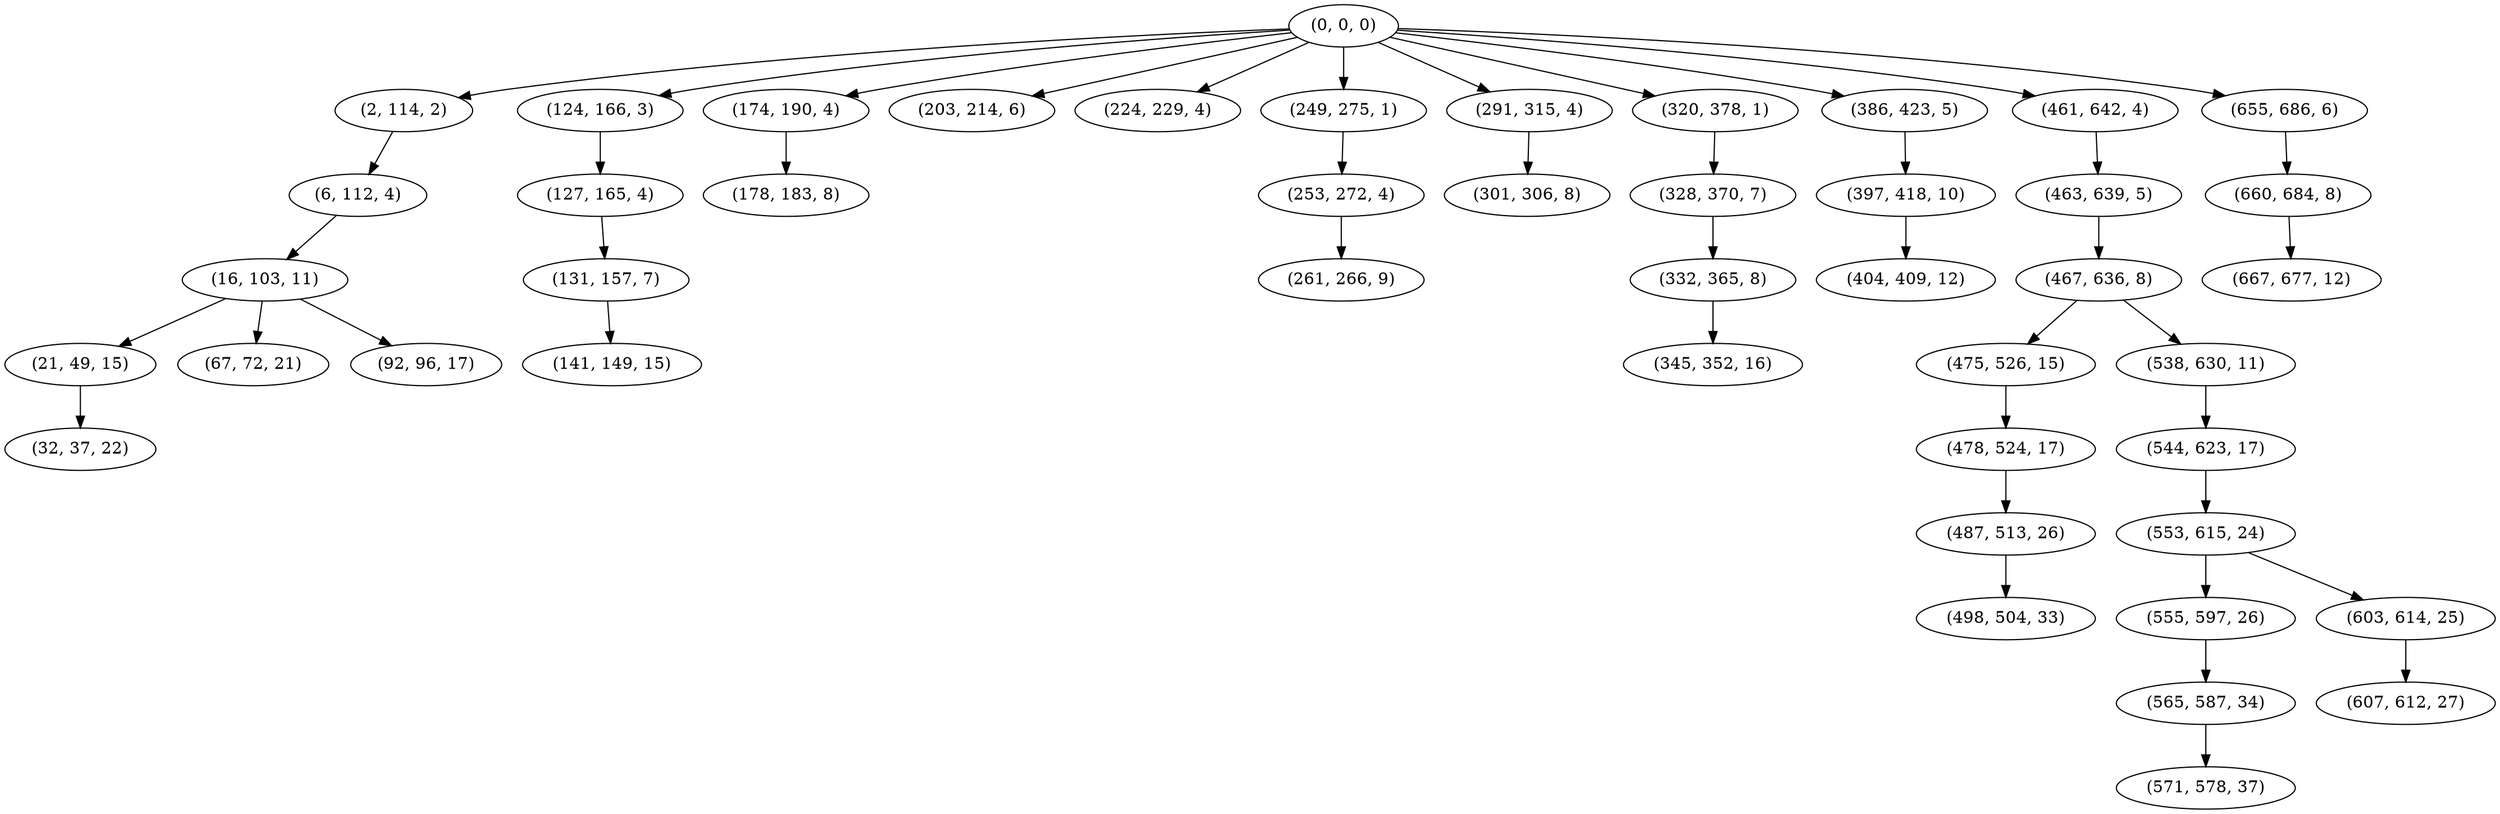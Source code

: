 digraph tree {
    "(0, 0, 0)";
    "(2, 114, 2)";
    "(6, 112, 4)";
    "(16, 103, 11)";
    "(21, 49, 15)";
    "(32, 37, 22)";
    "(67, 72, 21)";
    "(92, 96, 17)";
    "(124, 166, 3)";
    "(127, 165, 4)";
    "(131, 157, 7)";
    "(141, 149, 15)";
    "(174, 190, 4)";
    "(178, 183, 8)";
    "(203, 214, 6)";
    "(224, 229, 4)";
    "(249, 275, 1)";
    "(253, 272, 4)";
    "(261, 266, 9)";
    "(291, 315, 4)";
    "(301, 306, 8)";
    "(320, 378, 1)";
    "(328, 370, 7)";
    "(332, 365, 8)";
    "(345, 352, 16)";
    "(386, 423, 5)";
    "(397, 418, 10)";
    "(404, 409, 12)";
    "(461, 642, 4)";
    "(463, 639, 5)";
    "(467, 636, 8)";
    "(475, 526, 15)";
    "(478, 524, 17)";
    "(487, 513, 26)";
    "(498, 504, 33)";
    "(538, 630, 11)";
    "(544, 623, 17)";
    "(553, 615, 24)";
    "(555, 597, 26)";
    "(565, 587, 34)";
    "(571, 578, 37)";
    "(603, 614, 25)";
    "(607, 612, 27)";
    "(655, 686, 6)";
    "(660, 684, 8)";
    "(667, 677, 12)";
    "(0, 0, 0)" -> "(2, 114, 2)";
    "(0, 0, 0)" -> "(124, 166, 3)";
    "(0, 0, 0)" -> "(174, 190, 4)";
    "(0, 0, 0)" -> "(203, 214, 6)";
    "(0, 0, 0)" -> "(224, 229, 4)";
    "(0, 0, 0)" -> "(249, 275, 1)";
    "(0, 0, 0)" -> "(291, 315, 4)";
    "(0, 0, 0)" -> "(320, 378, 1)";
    "(0, 0, 0)" -> "(386, 423, 5)";
    "(0, 0, 0)" -> "(461, 642, 4)";
    "(0, 0, 0)" -> "(655, 686, 6)";
    "(2, 114, 2)" -> "(6, 112, 4)";
    "(6, 112, 4)" -> "(16, 103, 11)";
    "(16, 103, 11)" -> "(21, 49, 15)";
    "(16, 103, 11)" -> "(67, 72, 21)";
    "(16, 103, 11)" -> "(92, 96, 17)";
    "(21, 49, 15)" -> "(32, 37, 22)";
    "(124, 166, 3)" -> "(127, 165, 4)";
    "(127, 165, 4)" -> "(131, 157, 7)";
    "(131, 157, 7)" -> "(141, 149, 15)";
    "(174, 190, 4)" -> "(178, 183, 8)";
    "(249, 275, 1)" -> "(253, 272, 4)";
    "(253, 272, 4)" -> "(261, 266, 9)";
    "(291, 315, 4)" -> "(301, 306, 8)";
    "(320, 378, 1)" -> "(328, 370, 7)";
    "(328, 370, 7)" -> "(332, 365, 8)";
    "(332, 365, 8)" -> "(345, 352, 16)";
    "(386, 423, 5)" -> "(397, 418, 10)";
    "(397, 418, 10)" -> "(404, 409, 12)";
    "(461, 642, 4)" -> "(463, 639, 5)";
    "(463, 639, 5)" -> "(467, 636, 8)";
    "(467, 636, 8)" -> "(475, 526, 15)";
    "(467, 636, 8)" -> "(538, 630, 11)";
    "(475, 526, 15)" -> "(478, 524, 17)";
    "(478, 524, 17)" -> "(487, 513, 26)";
    "(487, 513, 26)" -> "(498, 504, 33)";
    "(538, 630, 11)" -> "(544, 623, 17)";
    "(544, 623, 17)" -> "(553, 615, 24)";
    "(553, 615, 24)" -> "(555, 597, 26)";
    "(553, 615, 24)" -> "(603, 614, 25)";
    "(555, 597, 26)" -> "(565, 587, 34)";
    "(565, 587, 34)" -> "(571, 578, 37)";
    "(603, 614, 25)" -> "(607, 612, 27)";
    "(655, 686, 6)" -> "(660, 684, 8)";
    "(660, 684, 8)" -> "(667, 677, 12)";
}
